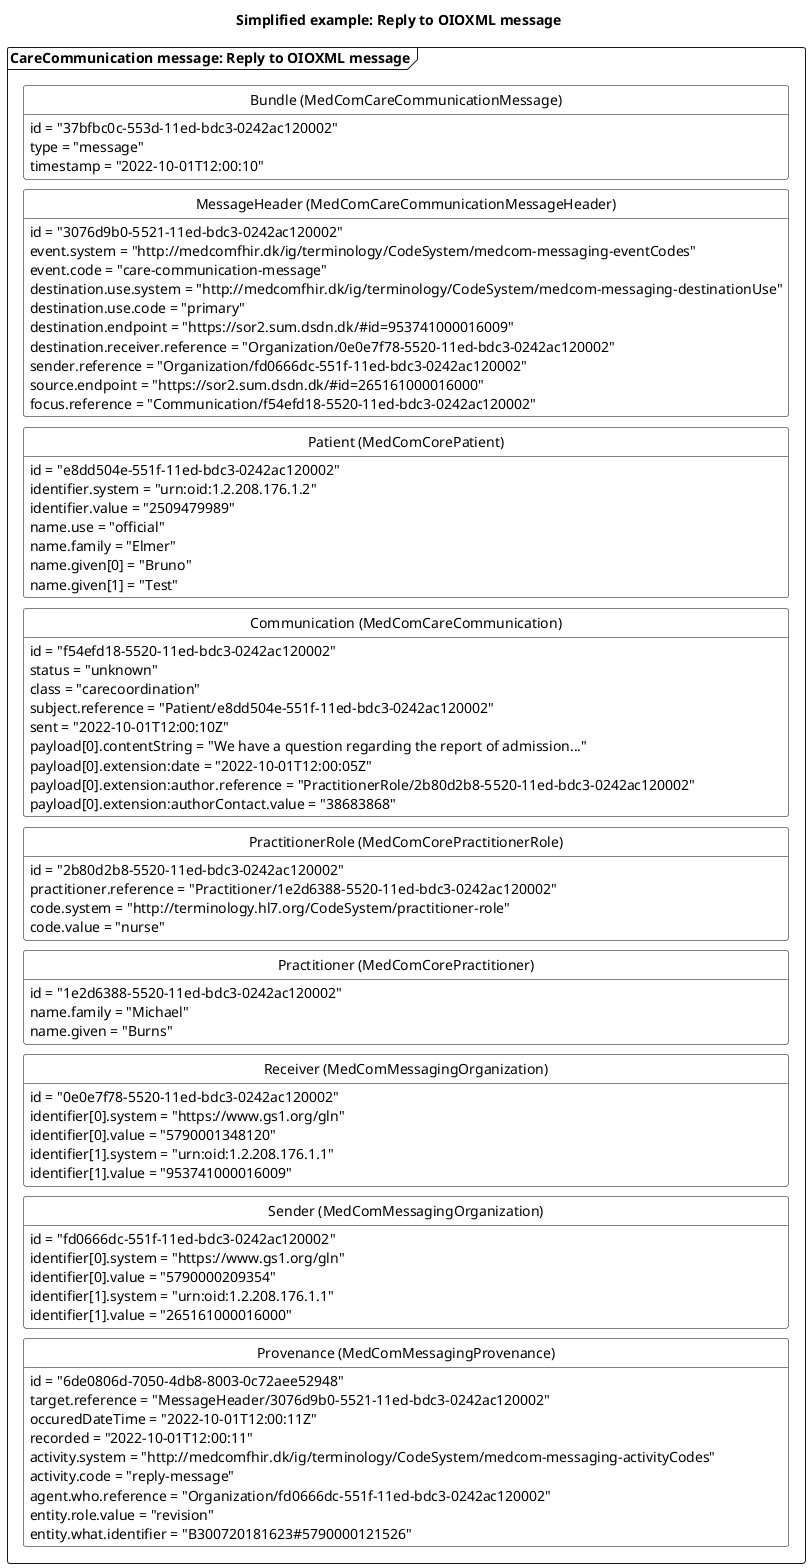 @startuml CCreplyOIOXMLMessage

'layout
skinparam class {
    BackgroundColor White
    BorderColor Black
    ArrowColor Black
  }
hide circle
hide empty members
skinparam SameClassWidth true
skinparam Ranksep 10


'title
title Simplified example: Reply to OIOXML message

'Message 1: Reply to OIOXML message
package "CareCommunication message: Reply to OIOXML message" as reply <<Frame>>{
    class "Bundle (MedComCareCommunicationMessage)" as replyB {
        id = "37bfbc0c-553d-11ed-bdc3-0242ac120002"
        type = "message"
        timestamp = "2022-10-01T12:00:10"
    }
    class "MessageHeader (MedComCareCommunicationMessageHeader)" as replyMH{
        id = "3076d9b0-5521-11ed-bdc3-0242ac120002"
        event.system = "http://medcomfhir.dk/ig/terminology/CodeSystem/medcom-messaging-eventCodes"
        event.code = "care-communication-message"
        destination.use.system = "http://medcomfhir.dk/ig/terminology/CodeSystem/medcom-messaging-destinationUse"
        destination.use.code = "primary"
        destination.endpoint = "https://sor2.sum.dsdn.dk/#id=953741000016009"
        destination.receiver.reference = "Organization/0e0e7f78-5520-11ed-bdc3-0242ac120002"
        sender.reference = "Organization/fd0666dc-551f-11ed-bdc3-0242ac120002"
        source.endpoint = "https://sor2.sum.dsdn.dk/#id=265161000016000"
        focus.reference = "Communication/f54efd18-5520-11ed-bdc3-0242ac120002"
    }
    class "Patient (MedComCorePatient)" as replyPT{
        id = "e8dd504e-551f-11ed-bdc3-0242ac120002"
        identifier.system = "urn:oid:1.2.208.176.1.2"
        identifier.value = "2509479989"
        name.use = "official"
        name.family = "Elmer"
        name.given[0] = "Bruno"
        name.given[1] = "Test"
    }
    class "Communication (MedComCareCommunication)" as replyCom{
        id = "f54efd18-5520-11ed-bdc3-0242ac120002"
        status = "unknown"
        class = "carecoordination"
        subject.reference = "Patient/e8dd504e-551f-11ed-bdc3-0242ac120002"
        sent = "2022-10-01T12:00:10Z"
        payload[0].contentString = "We have a question regarding the report of admission..."
        payload[0].extension:date = "2022-10-01T12:00:05Z"
        payload[0].extension:author.reference = "PractitionerRole/2b80d2b8-5520-11ed-bdc3-0242ac120002"
        payload[0].extension:authorContact.value = "38683868"
    }
    class "PractitionerRole (MedComCorePractitionerRole)" as replyPracR{
        id = "2b80d2b8-5520-11ed-bdc3-0242ac120002"
        practitioner.reference = "Practitioner/1e2d6388-5520-11ed-bdc3-0242ac120002"
        code.system = "http://terminology.hl7.org/CodeSystem/practitioner-role"
        code.value = "nurse"
    }
    class "Practitioner (MedComCorePractitioner)" as replyPrac{
        id = "1e2d6388-5520-11ed-bdc3-0242ac120002"
        name.family = "Michael"
        name.given = "Burns"
    }
    class "Receiver (MedComMessagingOrganization)" as replyROrg{
        id = "0e0e7f78-5520-11ed-bdc3-0242ac120002"
        identifier[0].system = "https://www.gs1.org/gln"
        identifier[0].value = "5790001348120"
        identifier[1].system = "urn:oid:1.2.208.176.1.1"
        identifier[1].value = "953741000016009"
    }
    class "Sender (MedComMessagingOrganization)" as replySOrg{
        id = "fd0666dc-551f-11ed-bdc3-0242ac120002"
        identifier[0].system = "https://www.gs1.org/gln"
        identifier[0].value = "5790000209354"
        identifier[1].system = "urn:oid:1.2.208.176.1.1"
        identifier[1].value = "265161000016000"
    }
    class "Provenance (MedComMessagingProvenance)" as replyPRO{
        id = "6de0806d-7050-4db8-8003-0c72aee52948"
        target.reference = "MessageHeader/3076d9b0-5521-11ed-bdc3-0242ac120002"
        occuredDateTime = "2022-10-01T12:00:11Z"
        recorded = "2022-10-01T12:00:11"
        activity.system = "http://medcomfhir.dk/ig/terminology/CodeSystem/medcom-messaging-activityCodes"
        activity.code = "reply-message"
        agent.who.reference = "Organization/fd0666dc-551f-11ed-bdc3-0242ac120002"
        entity.role.value = "revision"
        entity.what.identifier = "B300720181623#5790000121526"
    }

replyB -[hidden]- replyMH
replyMH -[hidden]-replyPT
replyPT-[hidden]-replyCom
replyCom -[hidden]-replyPracR
replyPracR-[hidden]-replyPrac
replyPrac-[hidden]-replyROrg
replyROrg-[hidden]- replySOrg
replySOrg-[hidden]-replyPRO


@enduml
